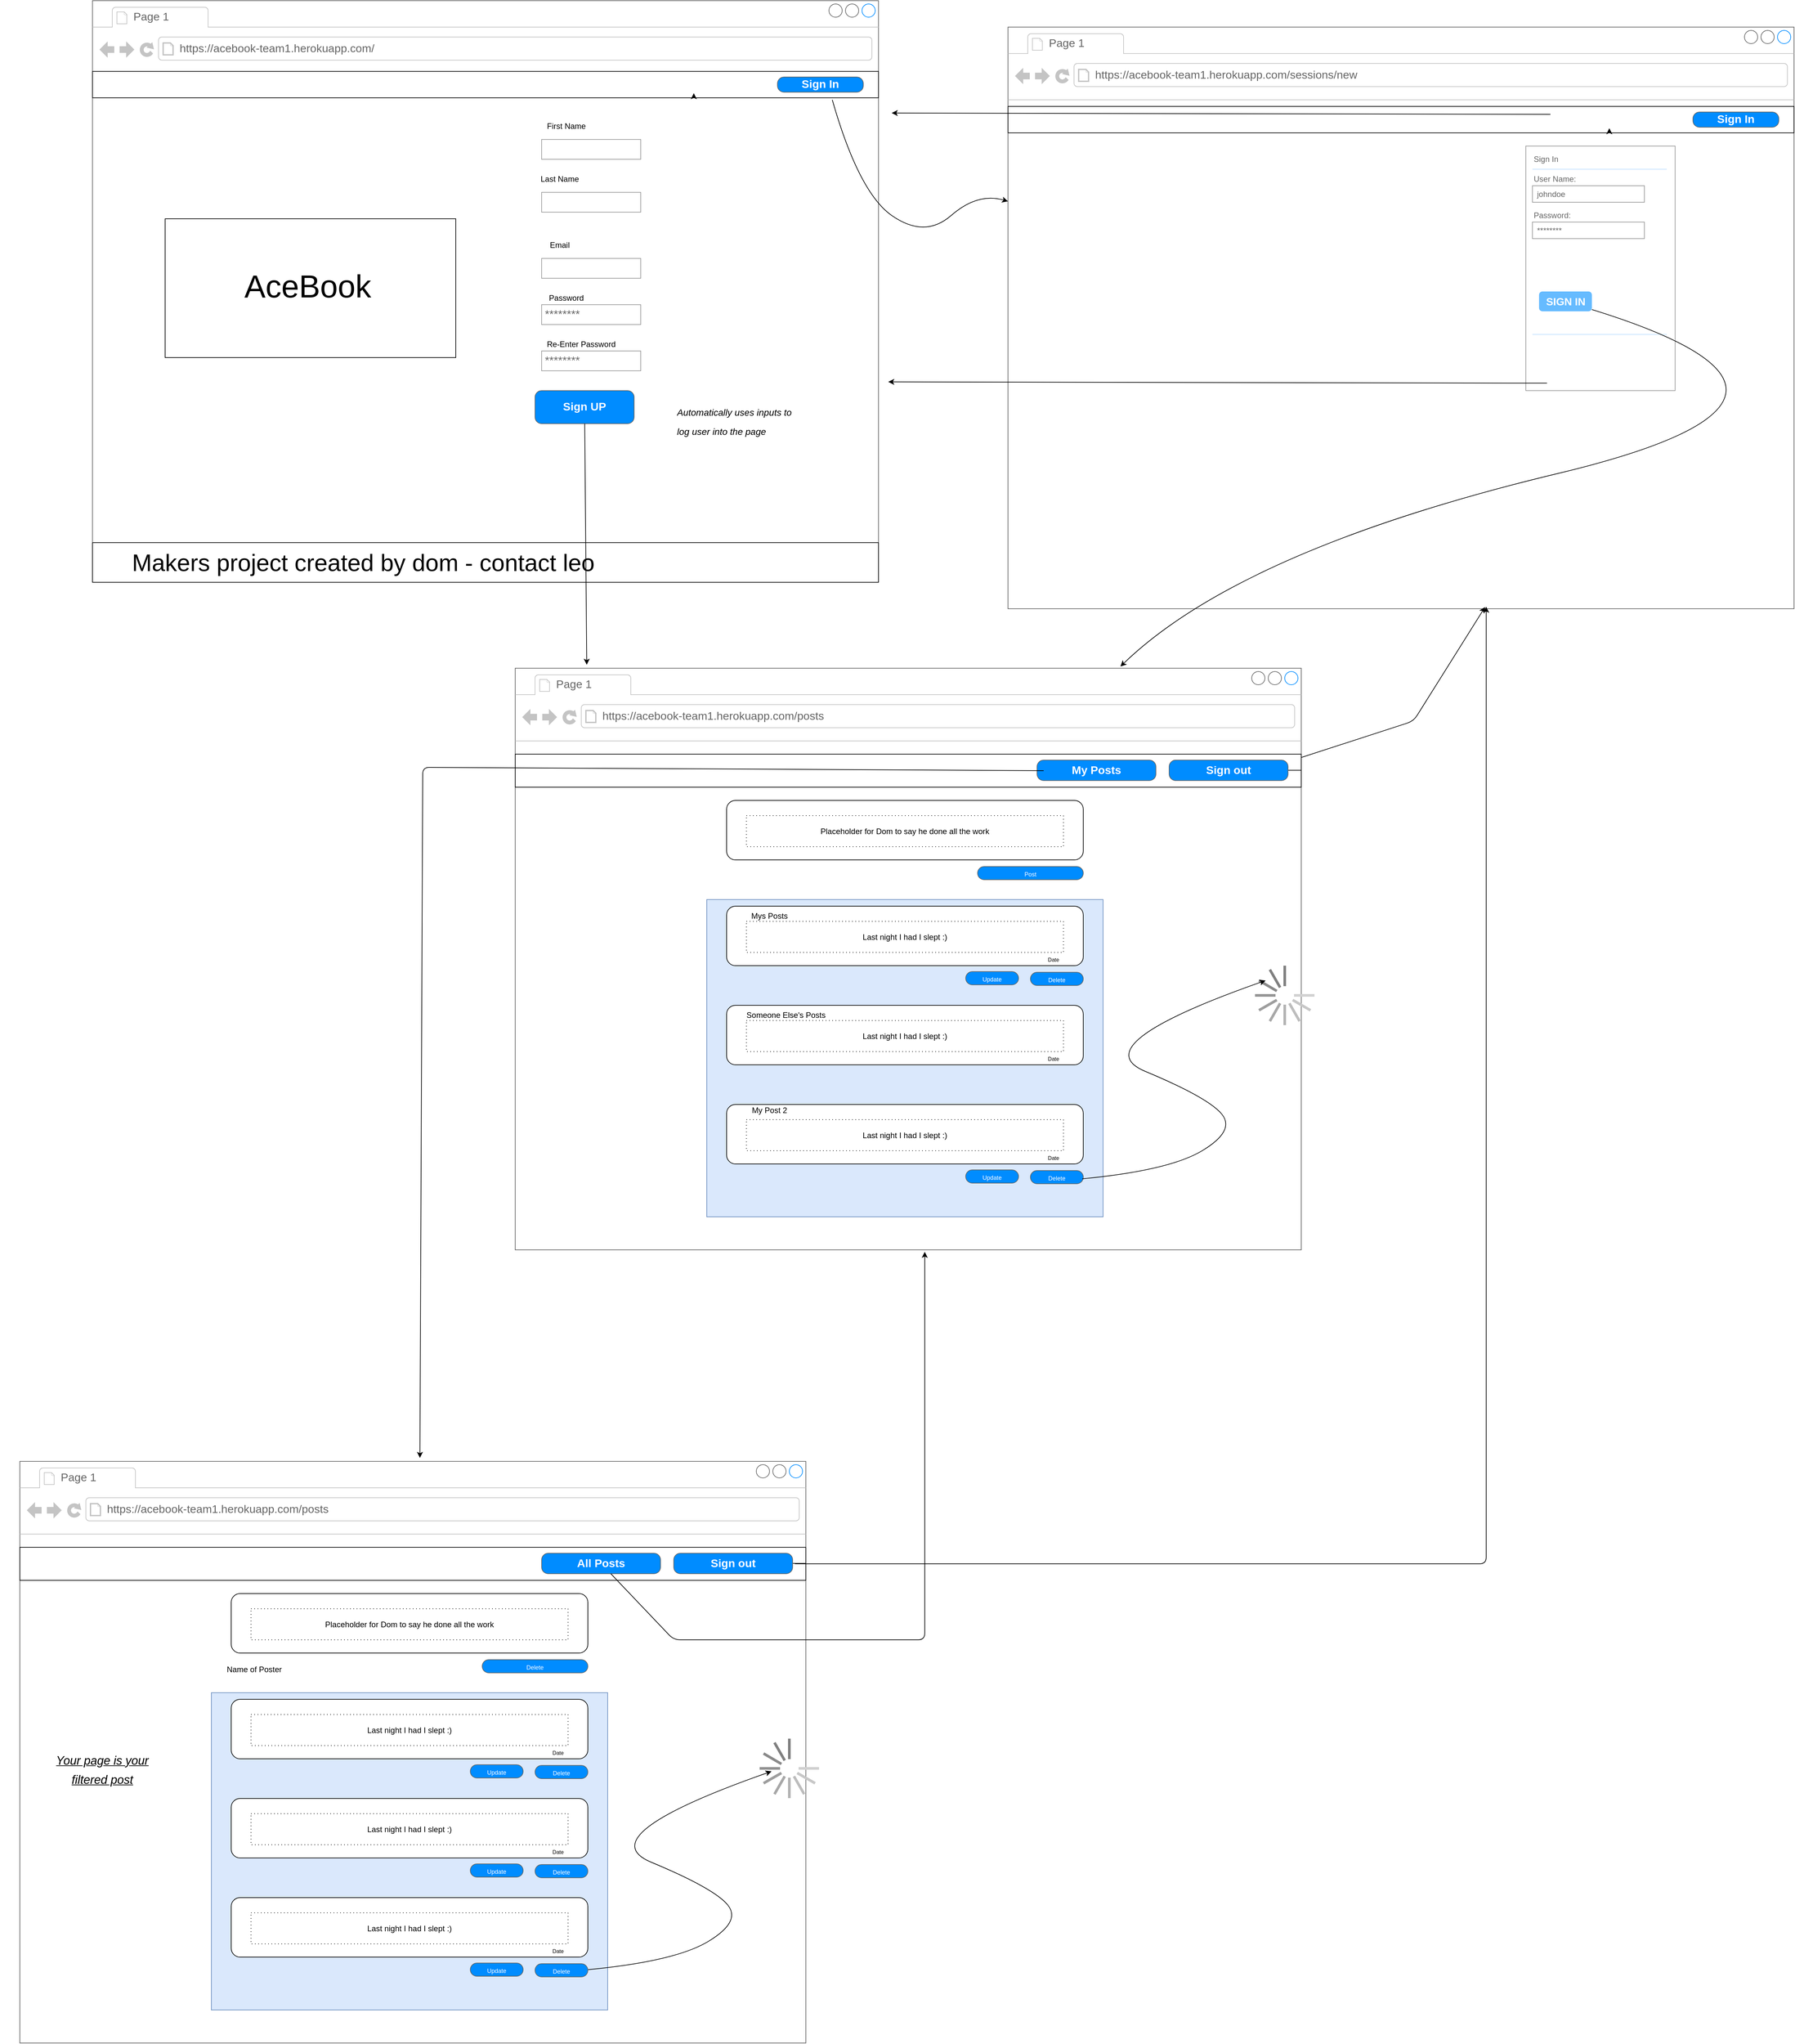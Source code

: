 <mxfile version="14.6.3" type="github" pages="3">
  <diagram id="piDafpqhtRUU5qUU-vj8" name="Page-1">
    <mxGraphModel dx="3467" dy="2647" grid="1" gridSize="10" guides="1" tooltips="1" connect="1" arrows="1" fold="1" page="1" pageScale="1" pageWidth="827" pageHeight="1169" math="0" shadow="0">
      <root>
        <mxCell id="0" />
        <mxCell id="1" parent="0" />
        <mxCell id="fRU2j8EBehlVzUUTuP8I-1" value="" style="strokeWidth=1;shadow=0;dashed=0;align=center;html=1;shape=mxgraph.mockup.containers.browserWindow;rSize=0;strokeColor=#666666;strokeColor2=#008cff;strokeColor3=#c4c4c4;mainText=,;recursiveResize=0;" parent="1" vertex="1">
          <mxGeometry x="-740" y="40" width="1190" height="880" as="geometry" />
        </mxCell>
        <mxCell id="fRU2j8EBehlVzUUTuP8I-2" value="Page 1" style="strokeWidth=1;shadow=0;dashed=0;align=center;html=1;shape=mxgraph.mockup.containers.anchor;fontSize=17;fontColor=#666666;align=left;" parent="fRU2j8EBehlVzUUTuP8I-1" vertex="1">
          <mxGeometry x="60" y="12" width="110" height="26" as="geometry" />
        </mxCell>
        <mxCell id="fRU2j8EBehlVzUUTuP8I-3" value="https://acebook-team1.herokuapp.com/" style="strokeWidth=1;shadow=0;dashed=0;align=center;html=1;shape=mxgraph.mockup.containers.anchor;rSize=0;fontSize=17;fontColor=#666666;align=left;" parent="fRU2j8EBehlVzUUTuP8I-1" vertex="1">
          <mxGeometry x="130" y="60" width="380" height="26" as="geometry" />
        </mxCell>
        <mxCell id="CFOayzsdlFsaBHZP5Y8I-3" value="Sign UP" style="strokeWidth=1;shadow=0;dashed=0;align=center;html=1;shape=mxgraph.mockup.buttons.button;strokeColor=#666666;fontColor=#ffffff;mainText=;buttonStyle=round;fontSize=17;fontStyle=1;fillColor=#008cff;whiteSpace=wrap;" parent="fRU2j8EBehlVzUUTuP8I-1" vertex="1">
          <mxGeometry x="670" y="590" width="150" height="50" as="geometry" />
        </mxCell>
        <mxCell id="RZg17rNPpEWOnXjQHNOh-81" value="Already a user?" style="text;html=1;strokeColor=none;fillColor=none;align=center;verticalAlign=middle;whiteSpace=wrap;rounded=0;" parent="fRU2j8EBehlVzUUTuP8I-1" vertex="1">
          <mxGeometry x="840" y="117" width="300" height="20" as="geometry" />
        </mxCell>
        <mxCell id="RZg17rNPpEWOnXjQHNOh-105" value="&lt;h1&gt;&lt;span style=&quot;font-weight: normal&quot;&gt;&lt;font style=&quot;font-size: 14px&quot;&gt;&lt;i&gt;Automatically uses inputs to log user into the page&lt;/i&gt;&lt;/font&gt;&lt;/span&gt;&lt;br&gt;&lt;/h1&gt;" style="text;html=1;strokeColor=none;fillColor=none;spacing=5;spacingTop=-20;whiteSpace=wrap;overflow=hidden;rounded=0;dashed=1;dashPattern=1 4;" parent="fRU2j8EBehlVzUUTuP8I-1" vertex="1">
          <mxGeometry x="880" y="600" width="190" height="70" as="geometry" />
        </mxCell>
        <mxCell id="-np3r3axFg-yWHaMXyCH-1" value="" style="rounded=0;whiteSpace=wrap;html=1;" vertex="1" parent="fRU2j8EBehlVzUUTuP8I-1">
          <mxGeometry x="110" y="330" width="440" height="210" as="geometry" />
        </mxCell>
        <mxCell id="-np3r3axFg-yWHaMXyCH-2" value="&lt;font style=&quot;font-size: 48px&quot;&gt;AceBook&lt;/font&gt;" style="text;html=1;strokeColor=none;fillColor=none;align=center;verticalAlign=middle;whiteSpace=wrap;rounded=0;" vertex="1" parent="fRU2j8EBehlVzUUTuP8I-1">
          <mxGeometry x="171" y="345" width="310" height="173" as="geometry" />
        </mxCell>
        <mxCell id="-np3r3axFg-yWHaMXyCH-3" value="" style="rounded=0;whiteSpace=wrap;html=1;" vertex="1" parent="fRU2j8EBehlVzUUTuP8I-1">
          <mxGeometry y="820" width="1190" height="60" as="geometry" />
        </mxCell>
        <mxCell id="-np3r3axFg-yWHaMXyCH-4" value="&lt;font style=&quot;font-size: 36px&quot;&gt;Makers project created by dom - contact leo&lt;/font&gt;" style="text;html=1;strokeColor=none;fillColor=none;align=center;verticalAlign=middle;whiteSpace=wrap;rounded=0;" vertex="1" parent="fRU2j8EBehlVzUUTuP8I-1">
          <mxGeometry x="50" y="840" width="720" height="20" as="geometry" />
        </mxCell>
        <mxCell id="-np3r3axFg-yWHaMXyCH-5" value="" style="group" vertex="1" connectable="0" parent="fRU2j8EBehlVzUUTuP8I-1">
          <mxGeometry x="660" y="180" width="170" height="380" as="geometry" />
        </mxCell>
        <mxCell id="CFOayzsdlFsaBHZP5Y8I-2" value="********" style="strokeWidth=1;shadow=0;dashed=0;align=center;html=1;shape=mxgraph.mockup.forms.pwField;strokeColor=#999999;mainText=;align=left;fontColor=#666666;fontSize=17;spacingLeft=3;" parent="-np3r3axFg-yWHaMXyCH-5" vertex="1">
          <mxGeometry x="20" y="280" width="150" height="30" as="geometry" />
        </mxCell>
        <mxCell id="CFOayzsdlFsaBHZP5Y8I-5" value="" style="strokeWidth=1;shadow=0;dashed=0;align=center;html=1;shape=mxgraph.mockup.forms.pwField;strokeColor=#999999;mainText=;align=left;fontColor=#666666;fontSize=17;spacingLeft=3;" parent="-np3r3axFg-yWHaMXyCH-5" vertex="1">
          <mxGeometry x="20" y="210" width="150" height="30" as="geometry" />
        </mxCell>
        <mxCell id="CFOayzsdlFsaBHZP5Y8I-6" value="Email" style="text;html=1;strokeColor=none;fillColor=none;align=center;verticalAlign=middle;whiteSpace=wrap;rounded=0;" parent="-np3r3axFg-yWHaMXyCH-5" vertex="1">
          <mxGeometry y="180" width="95" height="20" as="geometry" />
        </mxCell>
        <mxCell id="CFOayzsdlFsaBHZP5Y8I-7" value="Password" style="text;html=1;strokeColor=none;fillColor=none;align=center;verticalAlign=middle;whiteSpace=wrap;rounded=0;" parent="-np3r3axFg-yWHaMXyCH-5" vertex="1">
          <mxGeometry x="10" y="260" width="95" height="20" as="geometry" />
        </mxCell>
        <mxCell id="CFOayzsdlFsaBHZP5Y8I-11" value="" style="strokeWidth=1;shadow=0;dashed=0;align=center;html=1;shape=mxgraph.mockup.forms.pwField;strokeColor=#999999;mainText=;align=left;fontColor=#666666;fontSize=17;spacingLeft=3;rotation=0;" parent="-np3r3axFg-yWHaMXyCH-5" vertex="1">
          <mxGeometry x="20" y="110" width="150" height="30" as="geometry" />
        </mxCell>
        <mxCell id="CFOayzsdlFsaBHZP5Y8I-12" value="Last Name" style="text;html=1;strokeColor=none;fillColor=none;align=center;verticalAlign=middle;whiteSpace=wrap;rounded=0;" parent="-np3r3axFg-yWHaMXyCH-5" vertex="1">
          <mxGeometry y="80" width="95" height="20" as="geometry" />
        </mxCell>
        <mxCell id="CFOayzsdlFsaBHZP5Y8I-9" value="" style="strokeWidth=1;shadow=0;dashed=0;align=center;html=1;shape=mxgraph.mockup.forms.pwField;strokeColor=#999999;mainText=;align=left;fontColor=#666666;fontSize=17;spacingLeft=3;" parent="-np3r3axFg-yWHaMXyCH-5" vertex="1">
          <mxGeometry x="20" y="30" width="150" height="30" as="geometry" />
        </mxCell>
        <mxCell id="CFOayzsdlFsaBHZP5Y8I-10" value="First Name" style="text;html=1;strokeColor=none;fillColor=none;align=center;verticalAlign=middle;whiteSpace=wrap;rounded=0;" parent="-np3r3axFg-yWHaMXyCH-5" vertex="1">
          <mxGeometry x="10" width="95" height="20" as="geometry" />
        </mxCell>
        <mxCell id="CFOayzsdlFsaBHZP5Y8I-15" value="********" style="strokeWidth=1;shadow=0;dashed=0;align=center;html=1;shape=mxgraph.mockup.forms.pwField;strokeColor=#999999;mainText=;align=left;fontColor=#666666;fontSize=17;spacingLeft=3;" parent="-np3r3axFg-yWHaMXyCH-5" vertex="1">
          <mxGeometry x="20" y="350" width="150" height="30" as="geometry" />
        </mxCell>
        <mxCell id="CFOayzsdlFsaBHZP5Y8I-16" value="Re-Enter Password" style="text;html=1;strokeColor=none;fillColor=none;align=center;verticalAlign=middle;whiteSpace=wrap;rounded=0;" parent="-np3r3axFg-yWHaMXyCH-5" vertex="1">
          <mxGeometry x="10" y="330" width="140" height="20" as="geometry" />
        </mxCell>
        <mxCell id="CFOayzsdlFsaBHZP5Y8I-14" style="edgeStyle=orthogonalEdgeStyle;rounded=0;orthogonalLoop=1;jettySize=auto;html=1;exitX=0.5;exitY=1;exitDx=0;exitDy=0;" parent="-np3r3axFg-yWHaMXyCH-5" source="CFOayzsdlFsaBHZP5Y8I-12" target="CFOayzsdlFsaBHZP5Y8I-12" edge="1">
          <mxGeometry relative="1" as="geometry" />
        </mxCell>
        <mxCell id="-np3r3axFg-yWHaMXyCH-9" value="" style="group" vertex="1" connectable="0" parent="fRU2j8EBehlVzUUTuP8I-1">
          <mxGeometry y="107" width="1190" height="40" as="geometry" />
        </mxCell>
        <mxCell id="-np3r3axFg-yWHaMXyCH-7" value="" style="rounded=0;whiteSpace=wrap;html=1;" vertex="1" parent="-np3r3axFg-yWHaMXyCH-9">
          <mxGeometry width="1190" height="40" as="geometry" />
        </mxCell>
        <mxCell id="-np3r3axFg-yWHaMXyCH-8" value="Sign In" style="strokeWidth=1;shadow=0;dashed=0;align=center;html=1;shape=mxgraph.mockup.buttons.button;strokeColor=#666666;fontColor=#ffffff;mainText=;buttonStyle=round;fontSize=17;fontStyle=1;fillColor=#008cff;whiteSpace=wrap;" vertex="1" parent="-np3r3axFg-yWHaMXyCH-9">
          <mxGeometry x="1037" y="8.5" width="130" height="23" as="geometry" />
        </mxCell>
        <mxCell id="-np3r3axFg-yWHaMXyCH-67" style="edgeStyle=orthogonalEdgeStyle;rounded=0;orthogonalLoop=1;jettySize=auto;html=1;exitX=0.75;exitY=1;exitDx=0;exitDy=0;entryX=0.765;entryY=0.825;entryDx=0;entryDy=0;entryPerimeter=0;" edge="1" parent="-np3r3axFg-yWHaMXyCH-9" source="-np3r3axFg-yWHaMXyCH-7" target="-np3r3axFg-yWHaMXyCH-7">
          <mxGeometry relative="1" as="geometry" />
        </mxCell>
        <mxCell id="RZg17rNPpEWOnXjQHNOh-1" value="" style="strokeWidth=1;shadow=0;dashed=0;align=center;html=1;shape=mxgraph.mockup.containers.browserWindow;rSize=0;strokeColor=#666666;strokeColor2=#008cff;strokeColor3=#c4c4c4;mainText=,;recursiveResize=0;" parent="1" vertex="1">
          <mxGeometry x="646" y="80" width="1190" height="880" as="geometry" />
        </mxCell>
        <mxCell id="RZg17rNPpEWOnXjQHNOh-2" value="Page 1" style="strokeWidth=1;shadow=0;dashed=0;align=center;html=1;shape=mxgraph.mockup.containers.anchor;fontSize=17;fontColor=#666666;align=left;" parent="RZg17rNPpEWOnXjQHNOh-1" vertex="1">
          <mxGeometry x="60" y="12" width="110" height="26" as="geometry" />
        </mxCell>
        <mxCell id="RZg17rNPpEWOnXjQHNOh-3" value="https://acebook-team1.herokuapp.com/sessions/new" style="strokeWidth=1;shadow=0;dashed=0;align=center;html=1;shape=mxgraph.mockup.containers.anchor;rSize=0;fontSize=17;fontColor=#666666;align=left;" parent="RZg17rNPpEWOnXjQHNOh-1" vertex="1">
          <mxGeometry x="130" y="60" width="440" height="26" as="geometry" />
        </mxCell>
        <mxCell id="RZg17rNPpEWOnXjQHNOh-13" style="edgeStyle=orthogonalEdgeStyle;rounded=0;orthogonalLoop=1;jettySize=auto;html=1;exitX=0.5;exitY=1;exitDx=0;exitDy=0;" parent="RZg17rNPpEWOnXjQHNOh-1" edge="1">
          <mxGeometry relative="1" as="geometry">
            <mxPoint x="697.5" y="217" as="sourcePoint" />
            <mxPoint x="697.5" y="217" as="targetPoint" />
          </mxGeometry>
        </mxCell>
        <mxCell id="RZg17rNPpEWOnXjQHNOh-46" value="" style="strokeWidth=1;shadow=0;dashed=0;align=center;html=1;shape=mxgraph.mockup.forms.rrect;rSize=0;strokeColor=#999999;fillColor=#ffffff;" parent="RZg17rNPpEWOnXjQHNOh-1" vertex="1">
          <mxGeometry x="784" y="180" width="226" height="370" as="geometry" />
        </mxCell>
        <mxCell id="RZg17rNPpEWOnXjQHNOh-47" value="Sign In" style="strokeWidth=1;shadow=0;dashed=0;align=center;html=1;shape=mxgraph.mockup.forms.anchor;fontSize=12;fontColor=#666666;align=left;resizeWidth=1;spacingLeft=0;" parent="RZg17rNPpEWOnXjQHNOh-46" vertex="1">
          <mxGeometry width="113" height="20" relative="1" as="geometry">
            <mxPoint x="10" y="10" as="offset" />
          </mxGeometry>
        </mxCell>
        <mxCell id="RZg17rNPpEWOnXjQHNOh-48" value="" style="shape=line;strokeColor=#ddeeff;strokeWidth=2;html=1;resizeWidth=1;" parent="RZg17rNPpEWOnXjQHNOh-46" vertex="1">
          <mxGeometry width="203.4" height="10" relative="1" as="geometry">
            <mxPoint x="10" y="30" as="offset" />
          </mxGeometry>
        </mxCell>
        <mxCell id="RZg17rNPpEWOnXjQHNOh-49" value="User Name:" style="strokeWidth=1;shadow=0;dashed=0;align=center;html=1;shape=mxgraph.mockup.forms.anchor;fontSize=12;fontColor=#666666;align=left;resizeWidth=1;spacingLeft=0;" parent="RZg17rNPpEWOnXjQHNOh-46" vertex="1">
          <mxGeometry width="113" height="20" relative="1" as="geometry">
            <mxPoint x="10" y="40" as="offset" />
          </mxGeometry>
        </mxCell>
        <mxCell id="RZg17rNPpEWOnXjQHNOh-50" value="johndoe" style="strokeWidth=1;shadow=0;dashed=0;align=center;html=1;shape=mxgraph.mockup.forms.rrect;rSize=0;strokeColor=#999999;fontColor=#666666;align=left;spacingLeft=5;resizeWidth=1;" parent="RZg17rNPpEWOnXjQHNOh-46" vertex="1">
          <mxGeometry width="169.5" height="25" relative="1" as="geometry">
            <mxPoint x="10" y="60" as="offset" />
          </mxGeometry>
        </mxCell>
        <mxCell id="RZg17rNPpEWOnXjQHNOh-51" value="Password:" style="strokeWidth=1;shadow=0;dashed=0;align=center;html=1;shape=mxgraph.mockup.forms.anchor;fontSize=12;fontColor=#666666;align=left;resizeWidth=1;spacingLeft=0;" parent="RZg17rNPpEWOnXjQHNOh-46" vertex="1">
          <mxGeometry width="113" height="20" relative="1" as="geometry">
            <mxPoint x="10" y="95" as="offset" />
          </mxGeometry>
        </mxCell>
        <mxCell id="RZg17rNPpEWOnXjQHNOh-52" value="********" style="strokeWidth=1;shadow=0;dashed=0;align=center;html=1;shape=mxgraph.mockup.forms.rrect;rSize=0;strokeColor=#999999;fontColor=#666666;align=left;spacingLeft=5;resizeWidth=1;" parent="RZg17rNPpEWOnXjQHNOh-46" vertex="1">
          <mxGeometry width="169.5" height="25" relative="1" as="geometry">
            <mxPoint x="10" y="115" as="offset" />
          </mxGeometry>
        </mxCell>
        <mxCell id="RZg17rNPpEWOnXjQHNOh-53" value="SIGN IN" style="strokeWidth=1;shadow=0;dashed=0;align=center;html=1;shape=mxgraph.mockup.forms.rrect;rSize=5;strokeColor=none;fontColor=#ffffff;fillColor=#66bbff;fontSize=16;fontStyle=1;" parent="RZg17rNPpEWOnXjQHNOh-46" vertex="1">
          <mxGeometry y="1" width="80" height="30" relative="1" as="geometry">
            <mxPoint x="20" y="-150" as="offset" />
          </mxGeometry>
        </mxCell>
        <mxCell id="RZg17rNPpEWOnXjQHNOh-55" value="" style="shape=line;strokeColor=#ddeeff;strokeWidth=2;html=1;resizeWidth=1;" parent="RZg17rNPpEWOnXjQHNOh-46" vertex="1">
          <mxGeometry y="1" width="203.4" height="10" relative="1" as="geometry">
            <mxPoint x="10" y="-90" as="offset" />
          </mxGeometry>
        </mxCell>
        <mxCell id="-np3r3axFg-yWHaMXyCH-70" value="" style="group" vertex="1" connectable="0" parent="RZg17rNPpEWOnXjQHNOh-1">
          <mxGeometry y="120" width="1190" height="40" as="geometry" />
        </mxCell>
        <mxCell id="-np3r3axFg-yWHaMXyCH-71" value="" style="rounded=0;whiteSpace=wrap;html=1;" vertex="1" parent="-np3r3axFg-yWHaMXyCH-70">
          <mxGeometry width="1190" height="40" as="geometry" />
        </mxCell>
        <mxCell id="-np3r3axFg-yWHaMXyCH-72" value="Sign In" style="strokeWidth=1;shadow=0;dashed=0;align=center;html=1;shape=mxgraph.mockup.buttons.button;strokeColor=#666666;fontColor=#ffffff;mainText=;buttonStyle=round;fontSize=17;fontStyle=1;fillColor=#008cff;whiteSpace=wrap;" vertex="1" parent="-np3r3axFg-yWHaMXyCH-70">
          <mxGeometry x="1037" y="8.5" width="130" height="23" as="geometry" />
        </mxCell>
        <mxCell id="-np3r3axFg-yWHaMXyCH-73" style="edgeStyle=orthogonalEdgeStyle;rounded=0;orthogonalLoop=1;jettySize=auto;html=1;exitX=0.75;exitY=1;exitDx=0;exitDy=0;entryX=0.765;entryY=0.825;entryDx=0;entryDy=0;entryPerimeter=0;" edge="1" parent="-np3r3axFg-yWHaMXyCH-70" source="-np3r3axFg-yWHaMXyCH-71" target="-np3r3axFg-yWHaMXyCH-71">
          <mxGeometry relative="1" as="geometry" />
        </mxCell>
        <mxCell id="RZg17rNPpEWOnXjQHNOh-77" value="" style="curved=1;endArrow=classic;html=1;entryX=0.77;entryY=-0.003;entryDx=0;entryDy=0;entryPerimeter=0;" parent="1" source="RZg17rNPpEWOnXjQHNOh-53" target="RZg17rNPpEWOnXjQHNOh-59" edge="1">
          <mxGeometry width="50" height="50" relative="1" as="geometry">
            <mxPoint x="1391" y="940" as="sourcePoint" />
            <mxPoint x="876" y="1030" as="targetPoint" />
            <Array as="points">
              <mxPoint x="1960" y="640" />
              <mxPoint x="1000" y="870" />
            </Array>
          </mxGeometry>
        </mxCell>
        <mxCell id="RZg17rNPpEWOnXjQHNOh-79" value="" style="endArrow=classic;html=1;entryX=0.091;entryY=-0.006;entryDx=0;entryDy=0;entryPerimeter=0;" parent="1" source="CFOayzsdlFsaBHZP5Y8I-3" target="RZg17rNPpEWOnXjQHNOh-59" edge="1">
          <mxGeometry width="50" height="50" relative="1" as="geometry">
            <mxPoint x="600" y="750" as="sourcePoint" />
            <mxPoint x="90" y="1040" as="targetPoint" />
          </mxGeometry>
        </mxCell>
        <mxCell id="RZg17rNPpEWOnXjQHNOh-82" value="" style="curved=1;endArrow=classic;html=1;" parent="1" target="RZg17rNPpEWOnXjQHNOh-1" edge="1">
          <mxGeometry width="50" height="50" relative="1" as="geometry">
            <mxPoint x="380" y="190" as="sourcePoint" />
            <mxPoint x="670" y="640" as="targetPoint" />
            <Array as="points">
              <mxPoint x="420" y="330" />
              <mxPoint x="520" y="400" />
              <mxPoint x="600" y="330" />
            </Array>
          </mxGeometry>
        </mxCell>
        <mxCell id="-np3r3axFg-yWHaMXyCH-14" value="" style="endArrow=classic;html=1;entryX=0.607;entryY=0.997;entryDx=0;entryDy=0;entryPerimeter=0;" edge="1" parent="1" target="RZg17rNPpEWOnXjQHNOh-1">
          <mxGeometry width="50" height="50" relative="1" as="geometry">
            <mxPoint x="1050" y="1198" as="sourcePoint" />
            <mxPoint x="1342.15" y="959.12" as="targetPoint" />
            <Array as="points">
              <mxPoint x="1260" y="1130" />
            </Array>
          </mxGeometry>
        </mxCell>
        <mxCell id="-np3r3axFg-yWHaMXyCH-17" value="" style="group" vertex="1" connectable="0" parent="1">
          <mxGeometry x="-100" y="1050" width="1190" height="880" as="geometry" />
        </mxCell>
        <mxCell id="RZg17rNPpEWOnXjQHNOh-59" value="" style="strokeWidth=1;shadow=0;dashed=0;align=center;html=1;shape=mxgraph.mockup.containers.browserWindow;rSize=0;strokeColor=#666666;strokeColor2=#008cff;strokeColor3=#c4c4c4;mainText=,;recursiveResize=0;" parent="-np3r3axFg-yWHaMXyCH-17" vertex="1">
          <mxGeometry width="1190" height="880" as="geometry" />
        </mxCell>
        <mxCell id="-np3r3axFg-yWHaMXyCH-16" value="" style="rounded=0;whiteSpace=wrap;html=1;fillColor=#dae8fc;strokeColor=#6c8ebf;" vertex="1" parent="RZg17rNPpEWOnXjQHNOh-59">
          <mxGeometry x="290" y="350" width="600" height="480" as="geometry" />
        </mxCell>
        <mxCell id="RZg17rNPpEWOnXjQHNOh-60" value="Page 1" style="strokeWidth=1;shadow=0;dashed=0;align=center;html=1;shape=mxgraph.mockup.containers.anchor;fontSize=17;fontColor=#666666;align=left;" parent="RZg17rNPpEWOnXjQHNOh-59" vertex="1">
          <mxGeometry x="60" y="12" width="110" height="26" as="geometry" />
        </mxCell>
        <mxCell id="RZg17rNPpEWOnXjQHNOh-61" value="https://acebook-team1.herokuapp.com/posts" style="strokeWidth=1;shadow=0;dashed=0;align=center;html=1;shape=mxgraph.mockup.containers.anchor;rSize=0;fontSize=17;fontColor=#666666;align=left;" parent="RZg17rNPpEWOnXjQHNOh-59" vertex="1">
          <mxGeometry x="130" y="60" width="380" height="26" as="geometry" />
        </mxCell>
        <mxCell id="RZg17rNPpEWOnXjQHNOh-71" style="edgeStyle=orthogonalEdgeStyle;rounded=0;orthogonalLoop=1;jettySize=auto;html=1;exitX=0.5;exitY=1;exitDx=0;exitDy=0;" parent="RZg17rNPpEWOnXjQHNOh-59" edge="1">
          <mxGeometry relative="1" as="geometry">
            <mxPoint x="697.5" y="217.0" as="sourcePoint" />
            <mxPoint x="697.5" y="217.0" as="targetPoint" />
          </mxGeometry>
        </mxCell>
        <mxCell id="RZg17rNPpEWOnXjQHNOh-103" value="&lt;span style=&quot;font-weight: normal&quot;&gt;&lt;font style=&quot;font-size: 9px&quot;&gt;Post&lt;br&gt;&lt;/font&gt;&lt;/span&gt;" style="strokeWidth=1;shadow=0;dashed=0;align=center;html=1;shape=mxgraph.mockup.buttons.button;strokeColor=#666666;fontColor=#ffffff;mainText=;buttonStyle=round;fontSize=17;fontStyle=1;fillColor=#008cff;whiteSpace=wrap;dashPattern=1 4;" parent="RZg17rNPpEWOnXjQHNOh-59" vertex="1">
          <mxGeometry x="700" y="300" width="160" height="20" as="geometry" />
        </mxCell>
        <mxCell id="RZg17rNPpEWOnXjQHNOh-130" value="" style="group" parent="RZg17rNPpEWOnXjQHNOh-59" vertex="1" connectable="0">
          <mxGeometry x="450" y="360" width="410" height="90" as="geometry" />
        </mxCell>
        <mxCell id="RZg17rNPpEWOnXjQHNOh-131" value="" style="rounded=1;whiteSpace=wrap;html=1;" parent="RZg17rNPpEWOnXjQHNOh-130" vertex="1">
          <mxGeometry x="-130" width="540" height="90" as="geometry" />
        </mxCell>
        <mxCell id="RZg17rNPpEWOnXjQHNOh-132" value="&lt;font style=&quot;font-size: 8px&quot;&gt;Date&lt;/font&gt;" style="text;html=1;strokeColor=none;fillColor=none;align=center;verticalAlign=middle;whiteSpace=wrap;rounded=0;" parent="RZg17rNPpEWOnXjQHNOh-130" vertex="1">
          <mxGeometry x="310" y="70" width="110" height="20" as="geometry" />
        </mxCell>
        <mxCell id="RZg17rNPpEWOnXjQHNOh-134" value="&lt;span&gt;Last night I had I slept :)&lt;/span&gt;" style="rounded=0;whiteSpace=wrap;html=1;dashed=1;dashPattern=1 4;" parent="RZg17rNPpEWOnXjQHNOh-130" vertex="1">
          <mxGeometry x="-100" y="23" width="480" height="47" as="geometry" />
        </mxCell>
        <mxCell id="RZg17rNPpEWOnXjQHNOh-135" value="&lt;span style=&quot;font-weight: normal&quot;&gt;&lt;font style=&quot;font-size: 9px&quot;&gt;Delete&lt;/font&gt;&lt;/span&gt;" style="strokeWidth=1;shadow=0;dashed=0;align=center;html=1;shape=mxgraph.mockup.buttons.button;strokeColor=#666666;fontColor=#ffffff;mainText=;buttonStyle=round;fontSize=17;fontStyle=1;fillColor=#008cff;whiteSpace=wrap;dashPattern=1 4;" parent="RZg17rNPpEWOnXjQHNOh-59" vertex="1">
          <mxGeometry x="780" y="460" width="80" height="20" as="geometry" />
        </mxCell>
        <mxCell id="RZg17rNPpEWOnXjQHNOh-136" value="&lt;span style=&quot;font-weight: normal&quot;&gt;&lt;font style=&quot;font-size: 9px&quot;&gt;Update&lt;/font&gt;&lt;/span&gt;" style="strokeWidth=1;shadow=0;dashed=0;align=center;html=1;shape=mxgraph.mockup.buttons.button;strokeColor=#666666;fontColor=#ffffff;mainText=;buttonStyle=round;fontSize=17;fontStyle=1;fillColor=#008cff;whiteSpace=wrap;dashPattern=1 4;" parent="RZg17rNPpEWOnXjQHNOh-59" vertex="1">
          <mxGeometry x="682" y="459" width="80" height="20" as="geometry" />
        </mxCell>
        <mxCell id="RZg17rNPpEWOnXjQHNOh-137" value="" style="group" parent="RZg17rNPpEWOnXjQHNOh-59" vertex="1" connectable="0">
          <mxGeometry x="450" y="510" width="410" height="90" as="geometry" />
        </mxCell>
        <mxCell id="RZg17rNPpEWOnXjQHNOh-138" value="" style="rounded=1;whiteSpace=wrap;html=1;" parent="RZg17rNPpEWOnXjQHNOh-137" vertex="1">
          <mxGeometry x="-130" width="540" height="90" as="geometry" />
        </mxCell>
        <mxCell id="RZg17rNPpEWOnXjQHNOh-139" value="&lt;font style=&quot;font-size: 8px&quot;&gt;Date&lt;/font&gt;" style="text;html=1;strokeColor=none;fillColor=none;align=center;verticalAlign=middle;whiteSpace=wrap;rounded=0;" parent="RZg17rNPpEWOnXjQHNOh-137" vertex="1">
          <mxGeometry x="310" y="70" width="110" height="20" as="geometry" />
        </mxCell>
        <mxCell id="RZg17rNPpEWOnXjQHNOh-141" value="&lt;span&gt;Last night I had I slept :)&lt;/span&gt;" style="rounded=0;whiteSpace=wrap;html=1;dashed=1;dashPattern=1 4;" parent="RZg17rNPpEWOnXjQHNOh-137" vertex="1">
          <mxGeometry x="-100" y="23" width="480" height="47" as="geometry" />
        </mxCell>
        <mxCell id="RZg17rNPpEWOnXjQHNOh-144" value="" style="group" parent="RZg17rNPpEWOnXjQHNOh-59" vertex="1" connectable="0">
          <mxGeometry x="450" y="660" width="410" height="90" as="geometry" />
        </mxCell>
        <mxCell id="RZg17rNPpEWOnXjQHNOh-145" value="" style="rounded=1;whiteSpace=wrap;html=1;" parent="RZg17rNPpEWOnXjQHNOh-144" vertex="1">
          <mxGeometry x="-130" width="540" height="90" as="geometry" />
        </mxCell>
        <mxCell id="RZg17rNPpEWOnXjQHNOh-146" value="&lt;font style=&quot;font-size: 8px&quot;&gt;Date&lt;/font&gt;" style="text;html=1;strokeColor=none;fillColor=none;align=center;verticalAlign=middle;whiteSpace=wrap;rounded=0;" parent="RZg17rNPpEWOnXjQHNOh-144" vertex="1">
          <mxGeometry x="310" y="70" width="110" height="20" as="geometry" />
        </mxCell>
        <mxCell id="RZg17rNPpEWOnXjQHNOh-148" value="&lt;span&gt;Last night I had I slept :)&lt;/span&gt;" style="rounded=0;whiteSpace=wrap;html=1;dashed=1;dashPattern=1 4;" parent="RZg17rNPpEWOnXjQHNOh-144" vertex="1">
          <mxGeometry x="-100" y="23" width="480" height="47" as="geometry" />
        </mxCell>
        <mxCell id="RZg17rNPpEWOnXjQHNOh-149" value="&lt;span style=&quot;font-weight: normal&quot;&gt;&lt;font style=&quot;font-size: 9px&quot;&gt;Delete&lt;/font&gt;&lt;/span&gt;" style="strokeWidth=1;shadow=0;dashed=0;align=center;html=1;shape=mxgraph.mockup.buttons.button;strokeColor=#666666;fontColor=#ffffff;mainText=;buttonStyle=round;fontSize=17;fontStyle=1;fillColor=#008cff;whiteSpace=wrap;dashPattern=1 4;" parent="RZg17rNPpEWOnXjQHNOh-59" vertex="1">
          <mxGeometry x="780" y="760" width="80" height="20" as="geometry" />
        </mxCell>
        <mxCell id="RZg17rNPpEWOnXjQHNOh-150" value="&lt;span style=&quot;font-weight: normal&quot;&gt;&lt;font style=&quot;font-size: 9px&quot;&gt;Update&lt;/font&gt;&lt;/span&gt;" style="strokeWidth=1;shadow=0;dashed=0;align=center;html=1;shape=mxgraph.mockup.buttons.button;strokeColor=#666666;fontColor=#ffffff;mainText=;buttonStyle=round;fontSize=17;fontStyle=1;fillColor=#008cff;whiteSpace=wrap;dashPattern=1 4;" parent="RZg17rNPpEWOnXjQHNOh-59" vertex="1">
          <mxGeometry x="682" y="759" width="80" height="20" as="geometry" />
        </mxCell>
        <mxCell id="RZg17rNPpEWOnXjQHNOh-208" value="" style="verticalLabelPosition=bottom;shadow=0;dashed=0;align=center;html=1;verticalAlign=top;strokeWidth=1;shape=mxgraph.mockup.misc.loading_circle_2;pointerEvents=1" parent="RZg17rNPpEWOnXjQHNOh-59" vertex="1">
          <mxGeometry x="1120" y="450" width="90" height="90" as="geometry" />
        </mxCell>
        <mxCell id="RZg17rNPpEWOnXjQHNOh-210" value="" style="curved=1;endArrow=classic;html=1;exitX=0.981;exitY=0.625;exitDx=0;exitDy=0;exitPerimeter=0;entryX=0.178;entryY=0.25;entryDx=0;entryDy=0;entryPerimeter=0;" parent="RZg17rNPpEWOnXjQHNOh-59" source="RZg17rNPpEWOnXjQHNOh-149" target="RZg17rNPpEWOnXjQHNOh-208" edge="1">
          <mxGeometry width="50" height="50" relative="1" as="geometry">
            <mxPoint x="860" y="370" as="sourcePoint" />
            <mxPoint x="910" y="320" as="targetPoint" />
            <Array as="points">
              <mxPoint x="990" y="760" />
              <mxPoint x="1090" y="700" />
              <mxPoint x="1050" y="650" />
              <mxPoint x="858" y="570" />
            </Array>
          </mxGeometry>
        </mxCell>
        <mxCell id="-np3r3axFg-yWHaMXyCH-10" value="" style="rounded=0;whiteSpace=wrap;html=1;" vertex="1" parent="RZg17rNPpEWOnXjQHNOh-59">
          <mxGeometry y="130" width="1190" height="50" as="geometry" />
        </mxCell>
        <mxCell id="-np3r3axFg-yWHaMXyCH-11" value="" style="endArrow=none;html=1;" edge="1" parent="RZg17rNPpEWOnXjQHNOh-59" source="-np3r3axFg-yWHaMXyCH-12" target="-np3r3axFg-yWHaMXyCH-10">
          <mxGeometry width="50" height="50" relative="1" as="geometry">
            <mxPoint x="770" y="144.715" as="sourcePoint" />
            <mxPoint x="-200" y="1050" as="targetPoint" />
            <Array as="points" />
          </mxGeometry>
        </mxCell>
        <mxCell id="-np3r3axFg-yWHaMXyCH-12" value="Sign out" style="strokeWidth=1;shadow=0;dashed=0;align=center;html=1;shape=mxgraph.mockup.buttons.button;strokeColor=#666666;fontColor=#ffffff;mainText=;buttonStyle=round;fontSize=17;fontStyle=1;fillColor=#008cff;whiteSpace=wrap;" vertex="1" parent="RZg17rNPpEWOnXjQHNOh-59">
          <mxGeometry x="990" y="139" width="180" height="31" as="geometry" />
        </mxCell>
        <mxCell id="-np3r3axFg-yWHaMXyCH-13" value="My Posts" style="strokeWidth=1;shadow=0;dashed=0;align=center;html=1;shape=mxgraph.mockup.buttons.button;strokeColor=#666666;fontColor=#ffffff;mainText=;buttonStyle=round;fontSize=17;fontStyle=1;fillColor=#008cff;whiteSpace=wrap;" vertex="1" parent="RZg17rNPpEWOnXjQHNOh-59">
          <mxGeometry x="790" y="139" width="180" height="31" as="geometry" />
        </mxCell>
        <mxCell id="RZg17rNPpEWOnXjQHNOh-100" value="" style="group" parent="RZg17rNPpEWOnXjQHNOh-59" vertex="1" connectable="0">
          <mxGeometry x="450" y="200" width="410" height="90" as="geometry" />
        </mxCell>
        <mxCell id="RZg17rNPpEWOnXjQHNOh-83" value="" style="rounded=1;whiteSpace=wrap;html=1;" parent="RZg17rNPpEWOnXjQHNOh-100" vertex="1">
          <mxGeometry x="-130" width="540" height="90" as="geometry" />
        </mxCell>
        <mxCell id="RZg17rNPpEWOnXjQHNOh-99" value="Placeholder for Dom to say he done all the work" style="rounded=0;whiteSpace=wrap;html=1;dashed=1;dashPattern=1 4;" parent="RZg17rNPpEWOnXjQHNOh-100" vertex="1">
          <mxGeometry x="-100" y="23" width="480" height="47" as="geometry" />
        </mxCell>
        <mxCell id="RZg17rNPpEWOnXjQHNOh-147" value="My Post 2" style="text;html=1;strokeColor=none;fillColor=none;align=center;verticalAlign=middle;whiteSpace=wrap;rounded=0;" parent="-np3r3axFg-yWHaMXyCH-17" vertex="1">
          <mxGeometry x="330" y="660" width="110" height="17" as="geometry" />
        </mxCell>
        <mxCell id="RZg17rNPpEWOnXjQHNOh-140" value="Someone Else&#39;s Posts" style="text;html=1;strokeColor=none;fillColor=none;align=center;verticalAlign=middle;whiteSpace=wrap;rounded=0;" parent="-np3r3axFg-yWHaMXyCH-17" vertex="1">
          <mxGeometry x="330" y="516" width="160" height="17" as="geometry" />
        </mxCell>
        <mxCell id="RZg17rNPpEWOnXjQHNOh-133" value="Mys Posts" style="text;html=1;strokeColor=none;fillColor=none;align=center;verticalAlign=middle;whiteSpace=wrap;rounded=0;" parent="-np3r3axFg-yWHaMXyCH-17" vertex="1">
          <mxGeometry x="330" y="366" width="110" height="17" as="geometry" />
        </mxCell>
        <mxCell id="RZg17rNPpEWOnXjQHNOh-202" value="" style="endArrow=classic;html=1;startArrow=none;entryX=0.509;entryY=-0.006;entryDx=0;entryDy=0;entryPerimeter=0;" parent="-np3r3axFg-yWHaMXyCH-17" edge="1" target="-np3r3axFg-yWHaMXyCH-20">
          <mxGeometry width="50" height="50" relative="1" as="geometry">
            <mxPoint x="800" y="155" as="sourcePoint" />
            <mxPoint x="-200" y="1050" as="targetPoint" />
            <Array as="points">
              <mxPoint x="-140" y="150" />
            </Array>
          </mxGeometry>
        </mxCell>
        <mxCell id="-np3r3axFg-yWHaMXyCH-19" value="" style="group" vertex="1" connectable="0" parent="1">
          <mxGeometry x="-880" y="2190" width="1240" height="880" as="geometry" />
        </mxCell>
        <mxCell id="-np3r3axFg-yWHaMXyCH-20" value="" style="strokeWidth=1;shadow=0;dashed=0;align=center;html=1;shape=mxgraph.mockup.containers.browserWindow;rSize=0;strokeColor=#666666;strokeColor2=#008cff;strokeColor3=#c4c4c4;mainText=,;recursiveResize=0;container=0;" vertex="1" parent="-np3r3axFg-yWHaMXyCH-19">
          <mxGeometry x="30" y="60" width="1190" height="880" as="geometry" />
        </mxCell>
        <mxCell id="-np3r3axFg-yWHaMXyCH-53" value="Name of Poster" style="text;html=1;strokeColor=none;fillColor=none;align=center;verticalAlign=middle;whiteSpace=wrap;rounded=0;" vertex="1" parent="-np3r3axFg-yWHaMXyCH-19">
          <mxGeometry x="330" y="660" width="110" height="17" as="geometry" />
        </mxCell>
        <mxCell id="-np3r3axFg-yWHaMXyCH-54" value="Name of Poster" style="text;html=1;strokeColor=none;fillColor=none;align=center;verticalAlign=middle;whiteSpace=wrap;rounded=0;" vertex="1" parent="-np3r3axFg-yWHaMXyCH-19">
          <mxGeometry x="330" y="516" width="110" height="17" as="geometry" />
        </mxCell>
        <mxCell id="-np3r3axFg-yWHaMXyCH-55" value="Name of Poster" style="text;html=1;strokeColor=none;fillColor=none;align=center;verticalAlign=middle;whiteSpace=wrap;rounded=0;" vertex="1" parent="-np3r3axFg-yWHaMXyCH-19">
          <mxGeometry x="330" y="366" width="110" height="17" as="geometry" />
        </mxCell>
        <mxCell id="-np3r3axFg-yWHaMXyCH-21" value="" style="rounded=0;whiteSpace=wrap;html=1;fillColor=#dae8fc;strokeColor=#6c8ebf;" vertex="1" parent="-np3r3axFg-yWHaMXyCH-19">
          <mxGeometry x="320" y="410" width="600" height="480" as="geometry" />
        </mxCell>
        <mxCell id="-np3r3axFg-yWHaMXyCH-22" value="Page 1" style="strokeWidth=1;shadow=0;dashed=0;align=center;html=1;shape=mxgraph.mockup.containers.anchor;fontSize=17;fontColor=#666666;align=left;" vertex="1" parent="-np3r3axFg-yWHaMXyCH-19">
          <mxGeometry x="90" y="72" width="110" height="26" as="geometry" />
        </mxCell>
        <mxCell id="-np3r3axFg-yWHaMXyCH-23" value="https://acebook-team1.herokuapp.com/posts" style="strokeWidth=1;shadow=0;dashed=0;align=center;html=1;shape=mxgraph.mockup.containers.anchor;rSize=0;fontSize=17;fontColor=#666666;align=left;" vertex="1" parent="-np3r3axFg-yWHaMXyCH-19">
          <mxGeometry x="160" y="120" width="380" height="26" as="geometry" />
        </mxCell>
        <mxCell id="-np3r3axFg-yWHaMXyCH-24" style="edgeStyle=orthogonalEdgeStyle;rounded=0;orthogonalLoop=1;jettySize=auto;html=1;exitX=0.5;exitY=1;exitDx=0;exitDy=0;" edge="1" parent="-np3r3axFg-yWHaMXyCH-19">
          <mxGeometry x="-860" y="2170" as="geometry">
            <mxPoint x="727.5" y="277.0" as="sourcePoint" />
            <mxPoint x="727.5" y="277.0" as="targetPoint" />
          </mxGeometry>
        </mxCell>
        <mxCell id="-np3r3axFg-yWHaMXyCH-25" value="&lt;span style=&quot;font-weight: normal&quot;&gt;&lt;font style=&quot;font-size: 9px&quot;&gt;Delete&lt;/font&gt;&lt;/span&gt;" style="strokeWidth=1;shadow=0;dashed=0;align=center;html=1;shape=mxgraph.mockup.buttons.button;strokeColor=#666666;fontColor=#ffffff;mainText=;buttonStyle=round;fontSize=17;fontStyle=1;fillColor=#008cff;whiteSpace=wrap;dashPattern=1 4;" vertex="1" parent="-np3r3axFg-yWHaMXyCH-19">
          <mxGeometry x="730" y="360" width="160" height="20" as="geometry" />
        </mxCell>
        <mxCell id="-np3r3axFg-yWHaMXyCH-26" value="" style="group" vertex="1" connectable="0" parent="-np3r3axFg-yWHaMXyCH-19">
          <mxGeometry x="480" y="420" width="410" height="90" as="geometry" />
        </mxCell>
        <mxCell id="-np3r3axFg-yWHaMXyCH-27" value="" style="rounded=1;whiteSpace=wrap;html=1;" vertex="1" parent="-np3r3axFg-yWHaMXyCH-26">
          <mxGeometry x="-130" width="540" height="90" as="geometry" />
        </mxCell>
        <mxCell id="-np3r3axFg-yWHaMXyCH-28" value="&lt;font style=&quot;font-size: 8px&quot;&gt;Date&lt;/font&gt;" style="text;html=1;strokeColor=none;fillColor=none;align=center;verticalAlign=middle;whiteSpace=wrap;rounded=0;" vertex="1" parent="-np3r3axFg-yWHaMXyCH-26">
          <mxGeometry x="310" y="70" width="110" height="20" as="geometry" />
        </mxCell>
        <mxCell id="-np3r3axFg-yWHaMXyCH-29" value="&lt;span&gt;Last night I had I slept :)&lt;/span&gt;" style="rounded=0;whiteSpace=wrap;html=1;dashed=1;dashPattern=1 4;" vertex="1" parent="-np3r3axFg-yWHaMXyCH-26">
          <mxGeometry x="-100" y="23" width="480" height="47" as="geometry" />
        </mxCell>
        <mxCell id="-np3r3axFg-yWHaMXyCH-30" value="&lt;span style=&quot;font-weight: normal&quot;&gt;&lt;font style=&quot;font-size: 9px&quot;&gt;Delete&lt;/font&gt;&lt;/span&gt;" style="strokeWidth=1;shadow=0;dashed=0;align=center;html=1;shape=mxgraph.mockup.buttons.button;strokeColor=#666666;fontColor=#ffffff;mainText=;buttonStyle=round;fontSize=17;fontStyle=1;fillColor=#008cff;whiteSpace=wrap;dashPattern=1 4;" vertex="1" parent="-np3r3axFg-yWHaMXyCH-19">
          <mxGeometry x="810" y="520" width="80" height="20" as="geometry" />
        </mxCell>
        <mxCell id="-np3r3axFg-yWHaMXyCH-31" value="&lt;span style=&quot;font-weight: normal&quot;&gt;&lt;font style=&quot;font-size: 9px&quot;&gt;Update&lt;/font&gt;&lt;/span&gt;" style="strokeWidth=1;shadow=0;dashed=0;align=center;html=1;shape=mxgraph.mockup.buttons.button;strokeColor=#666666;fontColor=#ffffff;mainText=;buttonStyle=round;fontSize=17;fontStyle=1;fillColor=#008cff;whiteSpace=wrap;dashPattern=1 4;" vertex="1" parent="-np3r3axFg-yWHaMXyCH-19">
          <mxGeometry x="712" y="519" width="80" height="20" as="geometry" />
        </mxCell>
        <mxCell id="-np3r3axFg-yWHaMXyCH-32" value="" style="group" vertex="1" connectable="0" parent="-np3r3axFg-yWHaMXyCH-19">
          <mxGeometry x="480" y="570" width="410" height="90" as="geometry" />
        </mxCell>
        <mxCell id="-np3r3axFg-yWHaMXyCH-33" value="" style="rounded=1;whiteSpace=wrap;html=1;" vertex="1" parent="-np3r3axFg-yWHaMXyCH-32">
          <mxGeometry x="-130" width="540" height="90" as="geometry" />
        </mxCell>
        <mxCell id="-np3r3axFg-yWHaMXyCH-34" value="&lt;font style=&quot;font-size: 8px&quot;&gt;Date&lt;/font&gt;" style="text;html=1;strokeColor=none;fillColor=none;align=center;verticalAlign=middle;whiteSpace=wrap;rounded=0;" vertex="1" parent="-np3r3axFg-yWHaMXyCH-32">
          <mxGeometry x="310" y="70" width="110" height="20" as="geometry" />
        </mxCell>
        <mxCell id="-np3r3axFg-yWHaMXyCH-35" value="&lt;span&gt;Last night I had I slept :)&lt;/span&gt;" style="rounded=0;whiteSpace=wrap;html=1;dashed=1;dashPattern=1 4;" vertex="1" parent="-np3r3axFg-yWHaMXyCH-32">
          <mxGeometry x="-100" y="23" width="480" height="47" as="geometry" />
        </mxCell>
        <mxCell id="-np3r3axFg-yWHaMXyCH-36" value="&lt;span style=&quot;font-weight: normal&quot;&gt;&lt;font style=&quot;font-size: 9px&quot;&gt;Delete&lt;/font&gt;&lt;/span&gt;" style="strokeWidth=1;shadow=0;dashed=0;align=center;html=1;shape=mxgraph.mockup.buttons.button;strokeColor=#666666;fontColor=#ffffff;mainText=;buttonStyle=round;fontSize=17;fontStyle=1;fillColor=#008cff;whiteSpace=wrap;dashPattern=1 4;" vertex="1" parent="-np3r3axFg-yWHaMXyCH-19">
          <mxGeometry x="810" y="670" width="80" height="20" as="geometry" />
        </mxCell>
        <mxCell id="-np3r3axFg-yWHaMXyCH-37" value="&lt;span style=&quot;font-weight: normal&quot;&gt;&lt;font style=&quot;font-size: 9px&quot;&gt;Update&lt;/font&gt;&lt;/span&gt;" style="strokeWidth=1;shadow=0;dashed=0;align=center;html=1;shape=mxgraph.mockup.buttons.button;strokeColor=#666666;fontColor=#ffffff;mainText=;buttonStyle=round;fontSize=17;fontStyle=1;fillColor=#008cff;whiteSpace=wrap;dashPattern=1 4;" vertex="1" parent="-np3r3axFg-yWHaMXyCH-19">
          <mxGeometry x="712" y="669" width="80" height="20" as="geometry" />
        </mxCell>
        <mxCell id="-np3r3axFg-yWHaMXyCH-38" value="" style="group" vertex="1" connectable="0" parent="-np3r3axFg-yWHaMXyCH-19">
          <mxGeometry x="480" y="720" width="410" height="90" as="geometry" />
        </mxCell>
        <mxCell id="-np3r3axFg-yWHaMXyCH-39" value="" style="rounded=1;whiteSpace=wrap;html=1;" vertex="1" parent="-np3r3axFg-yWHaMXyCH-38">
          <mxGeometry x="-130" width="540" height="90" as="geometry" />
        </mxCell>
        <mxCell id="-np3r3axFg-yWHaMXyCH-40" value="&lt;font style=&quot;font-size: 8px&quot;&gt;Date&lt;/font&gt;" style="text;html=1;strokeColor=none;fillColor=none;align=center;verticalAlign=middle;whiteSpace=wrap;rounded=0;" vertex="1" parent="-np3r3axFg-yWHaMXyCH-38">
          <mxGeometry x="310" y="70" width="110" height="20" as="geometry" />
        </mxCell>
        <mxCell id="-np3r3axFg-yWHaMXyCH-41" value="&lt;span&gt;Last night I had I slept :)&lt;/span&gt;" style="rounded=0;whiteSpace=wrap;html=1;dashed=1;dashPattern=1 4;" vertex="1" parent="-np3r3axFg-yWHaMXyCH-38">
          <mxGeometry x="-100" y="23" width="480" height="47" as="geometry" />
        </mxCell>
        <mxCell id="-np3r3axFg-yWHaMXyCH-42" value="&lt;span style=&quot;font-weight: normal&quot;&gt;&lt;font style=&quot;font-size: 9px&quot;&gt;Delete&lt;/font&gt;&lt;/span&gt;" style="strokeWidth=1;shadow=0;dashed=0;align=center;html=1;shape=mxgraph.mockup.buttons.button;strokeColor=#666666;fontColor=#ffffff;mainText=;buttonStyle=round;fontSize=17;fontStyle=1;fillColor=#008cff;whiteSpace=wrap;dashPattern=1 4;" vertex="1" parent="-np3r3axFg-yWHaMXyCH-19">
          <mxGeometry x="810" y="820" width="80" height="20" as="geometry" />
        </mxCell>
        <mxCell id="-np3r3axFg-yWHaMXyCH-43" value="&lt;span style=&quot;font-weight: normal&quot;&gt;&lt;font style=&quot;font-size: 9px&quot;&gt;Update&lt;/font&gt;&lt;/span&gt;" style="strokeWidth=1;shadow=0;dashed=0;align=center;html=1;shape=mxgraph.mockup.buttons.button;strokeColor=#666666;fontColor=#ffffff;mainText=;buttonStyle=round;fontSize=17;fontStyle=1;fillColor=#008cff;whiteSpace=wrap;dashPattern=1 4;" vertex="1" parent="-np3r3axFg-yWHaMXyCH-19">
          <mxGeometry x="712" y="819" width="80" height="20" as="geometry" />
        </mxCell>
        <mxCell id="-np3r3axFg-yWHaMXyCH-44" value="" style="verticalLabelPosition=bottom;shadow=0;dashed=0;align=center;html=1;verticalAlign=top;strokeWidth=1;shape=mxgraph.mockup.misc.loading_circle_2;pointerEvents=1" vertex="1" parent="-np3r3axFg-yWHaMXyCH-19">
          <mxGeometry x="1150" y="479.5" width="90" height="90" as="geometry" />
        </mxCell>
        <mxCell id="-np3r3axFg-yWHaMXyCH-46" value="" style="rounded=0;whiteSpace=wrap;html=1;" vertex="1" parent="-np3r3axFg-yWHaMXyCH-19">
          <mxGeometry x="30" y="190" width="1190" height="50" as="geometry" />
        </mxCell>
        <mxCell id="-np3r3axFg-yWHaMXyCH-47" value="" style="endArrow=none;html=1;" edge="1" parent="-np3r3axFg-yWHaMXyCH-19" source="-np3r3axFg-yWHaMXyCH-48" target="-np3r3axFg-yWHaMXyCH-46">
          <mxGeometry x="-860" y="2170" width="50" height="50" as="geometry">
            <mxPoint x="800" y="204.715" as="sourcePoint" />
            <mxPoint x="-170" y="1110" as="targetPoint" />
            <Array as="points" />
          </mxGeometry>
        </mxCell>
        <mxCell id="-np3r3axFg-yWHaMXyCH-48" value="Sign out" style="strokeWidth=1;shadow=0;dashed=0;align=center;html=1;shape=mxgraph.mockup.buttons.button;strokeColor=#666666;fontColor=#ffffff;mainText=;buttonStyle=round;fontSize=17;fontStyle=1;fillColor=#008cff;whiteSpace=wrap;" vertex="1" parent="-np3r3axFg-yWHaMXyCH-19">
          <mxGeometry x="1020" y="199" width="180" height="31" as="geometry" />
        </mxCell>
        <mxCell id="-np3r3axFg-yWHaMXyCH-49" value="All Posts" style="strokeWidth=1;shadow=0;dashed=0;align=center;html=1;shape=mxgraph.mockup.buttons.button;strokeColor=#666666;fontColor=#ffffff;mainText=;buttonStyle=round;fontSize=17;fontStyle=1;fillColor=#008cff;whiteSpace=wrap;" vertex="1" parent="-np3r3axFg-yWHaMXyCH-19">
          <mxGeometry x="820" y="199" width="180" height="31" as="geometry" />
        </mxCell>
        <mxCell id="-np3r3axFg-yWHaMXyCH-50" value="" style="group" vertex="1" connectable="0" parent="-np3r3axFg-yWHaMXyCH-19">
          <mxGeometry x="480" y="260" width="410" height="90" as="geometry" />
        </mxCell>
        <mxCell id="-np3r3axFg-yWHaMXyCH-51" value="" style="rounded=1;whiteSpace=wrap;html=1;" vertex="1" parent="-np3r3axFg-yWHaMXyCH-50">
          <mxGeometry x="-130" width="540" height="90" as="geometry" />
        </mxCell>
        <mxCell id="-np3r3axFg-yWHaMXyCH-52" value="Placeholder for Dom to say he done all the work" style="rounded=0;whiteSpace=wrap;html=1;dashed=1;dashPattern=1 4;" vertex="1" parent="-np3r3axFg-yWHaMXyCH-50">
          <mxGeometry x="-100" y="23" width="480" height="47" as="geometry" />
        </mxCell>
        <mxCell id="-np3r3axFg-yWHaMXyCH-58" value="&lt;h1&gt;&lt;font style=&quot;font-size: 18px ; font-weight: normal&quot;&gt;&lt;i&gt;&lt;u&gt;Your page is your filtered post&lt;/u&gt;&lt;/i&gt;&lt;/font&gt;&lt;/h1&gt;" style="text;html=1;strokeColor=none;fillColor=none;align=center;verticalAlign=middle;whiteSpace=wrap;rounded=0;" vertex="1" parent="-np3r3axFg-yWHaMXyCH-19">
          <mxGeometry x="70" y="459.5" width="170" height="130" as="geometry" />
        </mxCell>
        <mxCell id="-np3r3axFg-yWHaMXyCH-64" value="" style="curved=1;endArrow=classic;html=1;exitX=0.981;exitY=0.625;exitDx=0;exitDy=0;exitPerimeter=0;entryX=0.178;entryY=0.25;entryDx=0;entryDy=0;entryPerimeter=0;" edge="1" parent="-np3r3axFg-yWHaMXyCH-19">
          <mxGeometry width="50" height="50" relative="1" as="geometry">
            <mxPoint x="890.48" y="829" as="sourcePoint" />
            <mxPoint x="1168.02" y="529" as="targetPoint" />
            <Array as="points">
              <mxPoint x="1022" y="816.5" />
              <mxPoint x="1122" y="756.5" />
              <mxPoint x="1082" y="706.5" />
              <mxPoint x="890" y="626.5" />
            </Array>
          </mxGeometry>
        </mxCell>
        <mxCell id="-np3r3axFg-yWHaMXyCH-65" value="" style="endArrow=classic;html=1;" edge="1" parent="1" source="-np3r3axFg-yWHaMXyCH-49">
          <mxGeometry width="50" height="50" relative="1" as="geometry">
            <mxPoint x="340.0" y="2559.484" as="sourcePoint" />
            <mxPoint x="520" y="1933" as="targetPoint" />
            <Array as="points">
              <mxPoint x="140" y="2520" />
              <mxPoint x="520" y="2520" />
            </Array>
          </mxGeometry>
        </mxCell>
        <mxCell id="-np3r3axFg-yWHaMXyCH-66" value="" style="endArrow=classic;html=1;exitX=1.019;exitY=0.516;exitDx=0;exitDy=0;exitPerimeter=0;" edge="1" parent="1" source="-np3r3axFg-yWHaMXyCH-48">
          <mxGeometry width="50" height="50" relative="1" as="geometry">
            <mxPoint x="560" y="2030" as="sourcePoint" />
            <mxPoint x="1370" y="957" as="targetPoint" />
            <Array as="points">
              <mxPoint x="1370" y="2405" />
            </Array>
          </mxGeometry>
        </mxCell>
        <mxCell id="-np3r3axFg-yWHaMXyCH-68" value="" style="endArrow=classic;html=1;exitX=0.025;exitY=0.956;exitDx=0;exitDy=0;exitPerimeter=0;entryX=1.004;entryY=0.644;entryDx=0;entryDy=0;entryPerimeter=0;" edge="1" parent="1">
          <mxGeometry width="50" height="50" relative="1" as="geometry">
            <mxPoint x="1467.24" y="211.96" as="sourcePoint" />
            <mxPoint x="470.0" y="210.0" as="targetPoint" />
          </mxGeometry>
        </mxCell>
        <mxCell id="-np3r3axFg-yWHaMXyCH-69" value="" style="endArrow=classic;html=1;exitX=0.025;exitY=0.956;exitDx=0;exitDy=0;exitPerimeter=0;entryX=1.004;entryY=0.644;entryDx=0;entryDy=0;entryPerimeter=0;" edge="1" parent="1">
          <mxGeometry width="50" height="50" relative="1" as="geometry">
            <mxPoint x="1462" y="618.68" as="sourcePoint" />
            <mxPoint x="464.76" y="616.72" as="targetPoint" />
          </mxGeometry>
        </mxCell>
      </root>
    </mxGraphModel>
  </diagram>
  <diagram id="KNB5S7gQFDJw3jn4BaVH" name="Page-2">
    <mxGraphModel dx="946" dy="614" grid="1" gridSize="10" guides="1" tooltips="1" connect="1" arrows="1" fold="1" page="1" pageScale="1" pageWidth="827" pageHeight="1169" math="0" shadow="0">
      <root>
        <mxCell id="8nQKc0yFpOZ4MjRWKmC1-0" />
        <mxCell id="8nQKc0yFpOZ4MjRWKmC1-1" parent="8nQKc0yFpOZ4MjRWKmC1-0" />
      </root>
    </mxGraphModel>
  </diagram>
  <diagram id="P-uuLig9CYGVfjrqcIUK" name="Page-3">
    <mxGraphModel dx="946" dy="614" grid="1" gridSize="10" guides="1" tooltips="1" connect="1" arrows="1" fold="1" page="1" pageScale="1" pageWidth="827" pageHeight="1169" math="0" shadow="0">
      <root>
        <mxCell id="QsGwaEMwJw8wSICsJNUq-0" />
        <mxCell id="QsGwaEMwJw8wSICsJNUq-1" parent="QsGwaEMwJw8wSICsJNUq-0" />
      </root>
    </mxGraphModel>
  </diagram>
</mxfile>
